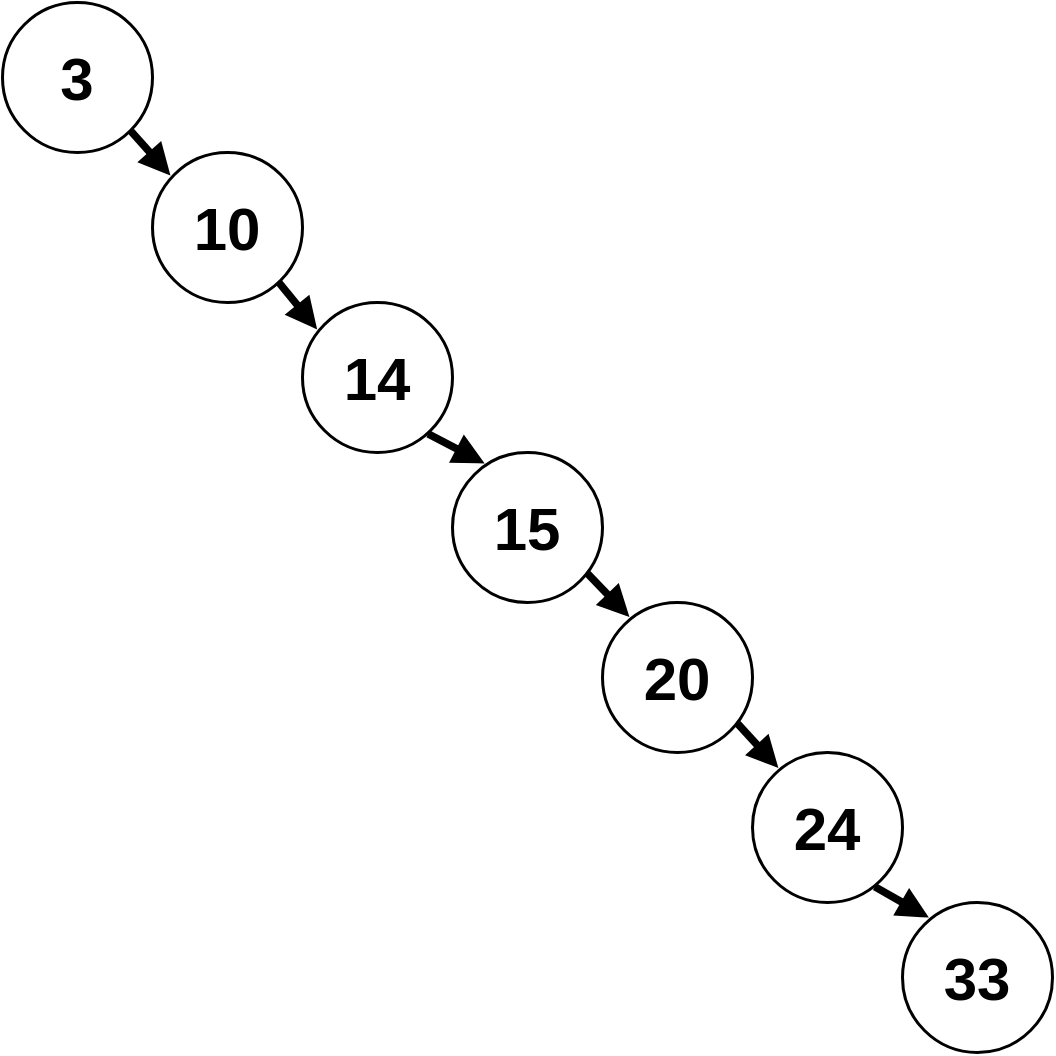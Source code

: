 <?xml version="1.0" encoding="UTF-8"?><mxfile type="Lucidchart-Import" version="17.1.4"><diagram name="Page 1" id="0"><mxGraphModel page="1" pageWidth="1020" pageHeight="1320" grid="1" gridSize="15"><root><mxCell id="0"/><mxCell id="1" parent="0"/><UserObject label="15" lucidchartObjectId="MkJLKvDFTh0-" id="2"><mxCell style="html=1;overflow=block;blockSpacing=1;whiteSpace=wrap;ellipse;fontSize=30;fontColor=default;fontStyle=1;spacing=3.8;strokeOpacity=100;strokeWidth=1.5;" vertex="1" parent="1"><mxGeometry x="345" y="270" width="75" height="75" as="geometry"/></mxCell></UserObject><UserObject label="10" lucidchartObjectId="MkJLPvxsOlWV" id="3"><mxCell style="html=1;overflow=block;blockSpacing=1;whiteSpace=wrap;ellipse;fontSize=30;fontColor=default;fontStyle=1;spacing=3.8;strokeOpacity=100;strokeWidth=1.5;" vertex="1" parent="1"><mxGeometry x="195" y="120" width="75" height="75" as="geometry"/></mxCell></UserObject><UserObject label="24" lucidchartObjectId="MkJLdBTIHAlm" id="4"><mxCell style="html=1;overflow=block;blockSpacing=1;whiteSpace=wrap;ellipse;fontSize=30;fontColor=default;fontStyle=1;spacing=3.8;strokeOpacity=100;strokeWidth=1.5;" vertex="1" parent="1"><mxGeometry x="495" y="420" width="75" height="75" as="geometry"/></mxCell></UserObject><UserObject label="3" lucidchartObjectId="MkJL.kveKgz2" id="5"><mxCell style="html=1;overflow=block;blockSpacing=1;whiteSpace=wrap;ellipse;fontSize=30;fontColor=default;fontStyle=1;spacing=3.8;strokeOpacity=100;strokeWidth=1.5;" vertex="1" parent="1"><mxGeometry x="120" y="45" width="75" height="75" as="geometry"/></mxCell></UserObject><UserObject label="14" lucidchartObjectId="MkJLWXNZBV.X" id="6"><mxCell style="html=1;overflow=block;blockSpacing=1;whiteSpace=wrap;ellipse;fontSize=30;fontColor=default;fontStyle=1;spacing=3.8;strokeOpacity=100;strokeWidth=1.5;" vertex="1" parent="1"><mxGeometry x="270" y="195" width="75" height="75" as="geometry"/></mxCell></UserObject><UserObject label="33" lucidchartObjectId="MkJLWlEq.58g" id="7"><mxCell style="html=1;overflow=block;blockSpacing=1;whiteSpace=wrap;ellipse;fontSize=30;fontColor=default;fontStyle=1;spacing=3.8;strokeOpacity=100;strokeWidth=1.5;" vertex="1" parent="1"><mxGeometry x="570" y="495" width="75" height="75" as="geometry"/></mxCell></UserObject><UserObject label="20" lucidchartObjectId="MkJLrK1SnduG" id="8"><mxCell style="html=1;overflow=block;blockSpacing=1;whiteSpace=wrap;ellipse;fontSize=30;fontColor=default;fontStyle=1;spacing=3.8;strokeOpacity=100;strokeWidth=1.5;" vertex="1" parent="1"><mxGeometry x="420" y="345" width="75" height="75" as="geometry"/></mxCell></UserObject><UserObject label="" lucidchartObjectId="_QJLRDlxqEz-" id="9"><mxCell style="html=1;jettySize=18;whiteSpace=wrap;fontSize=13;strokeOpacity=100;strokeWidth=3.8;rounded=0;startArrow=none;endArrow=block;endFill=1;exitX=0.86;exitY=0.861;exitPerimeter=0;entryX=0.123;entryY=0.157;entryPerimeter=0;" edge="1" parent="1" source="5" target="3"><mxGeometry width="100" height="100" relative="1" as="geometry"><Array as="points"/></mxGeometry></mxCell></UserObject><UserObject label="" lucidchartObjectId="dRJLV9tDS3pi" id="10"><mxCell style="html=1;jettySize=18;whiteSpace=wrap;fontSize=13;strokeOpacity=100;strokeWidth=3.8;rounded=0;startArrow=none;endArrow=block;endFill=1;exitX=0.848;exitY=0.872;exitPerimeter=0;entryX=0.101;entryY=0.183;entryPerimeter=0;" edge="1" parent="1" source="3" target="6"><mxGeometry width="100" height="100" relative="1" as="geometry"><Array as="points"/></mxGeometry></mxCell></UserObject><UserObject label="" lucidchartObjectId="fRJLjjooJf-d" id="11"><mxCell style="html=1;jettySize=18;whiteSpace=wrap;fontSize=13;strokeOpacity=100;strokeWidth=3.8;rounded=0;startArrow=none;endArrow=block;endFill=1;exitX=0.841;exitY=0.879;exitPerimeter=0;entryX=0.218;entryY=0.076;entryPerimeter=0;" edge="1" parent="1" source="6" target="2"><mxGeometry width="100" height="100" relative="1" as="geometry"><Array as="points"/></mxGeometry></mxCell></UserObject><UserObject label="" lucidchartObjectId="iRJLhjEEZR8h" id="12"><mxCell style="html=1;jettySize=18;whiteSpace=wrap;fontSize=13;strokeOpacity=100;strokeWidth=3.8;rounded=0;startArrow=none;endArrow=block;endFill=1;exitX=0.904;exitY=0.811;exitPerimeter=0;entryX=0.183;entryY=0.1;entryPerimeter=0;" edge="1" parent="1" source="2" target="8"><mxGeometry width="100" height="100" relative="1" as="geometry"><Array as="points"/></mxGeometry></mxCell></UserObject><UserObject label="" lucidchartObjectId="lRJLuT5rb1Qh" id="13"><mxCell style="html=1;jettySize=18;whiteSpace=wrap;fontSize=13;strokeOpacity=100;strokeWidth=3.8;rounded=0;startArrow=none;endArrow=block;endFill=1;exitX=0.904;exitY=0.811;exitPerimeter=0;entryX=0.176;entryY=0.107;entryPerimeter=0;" edge="1" parent="1" source="8" target="4"><mxGeometry width="100" height="100" relative="1" as="geometry"><Array as="points"/></mxGeometry></mxCell></UserObject><UserObject label="" lucidchartObjectId="nRJLknKZ3zsp" id="14"><mxCell style="html=1;jettySize=18;whiteSpace=wrap;fontSize=13;strokeOpacity=100;strokeWidth=3.8;rounded=0;startArrow=none;endArrow=block;endFill=1;exitX=0.819;exitY=0.898;exitPerimeter=0;entryX=0.179;entryY=0.104;entryPerimeter=0;" edge="1" parent="1" source="4" target="7"><mxGeometry width="100" height="100" relative="1" as="geometry"><Array as="points"/></mxGeometry></mxCell></UserObject></root></mxGraphModel></diagram></mxfile>